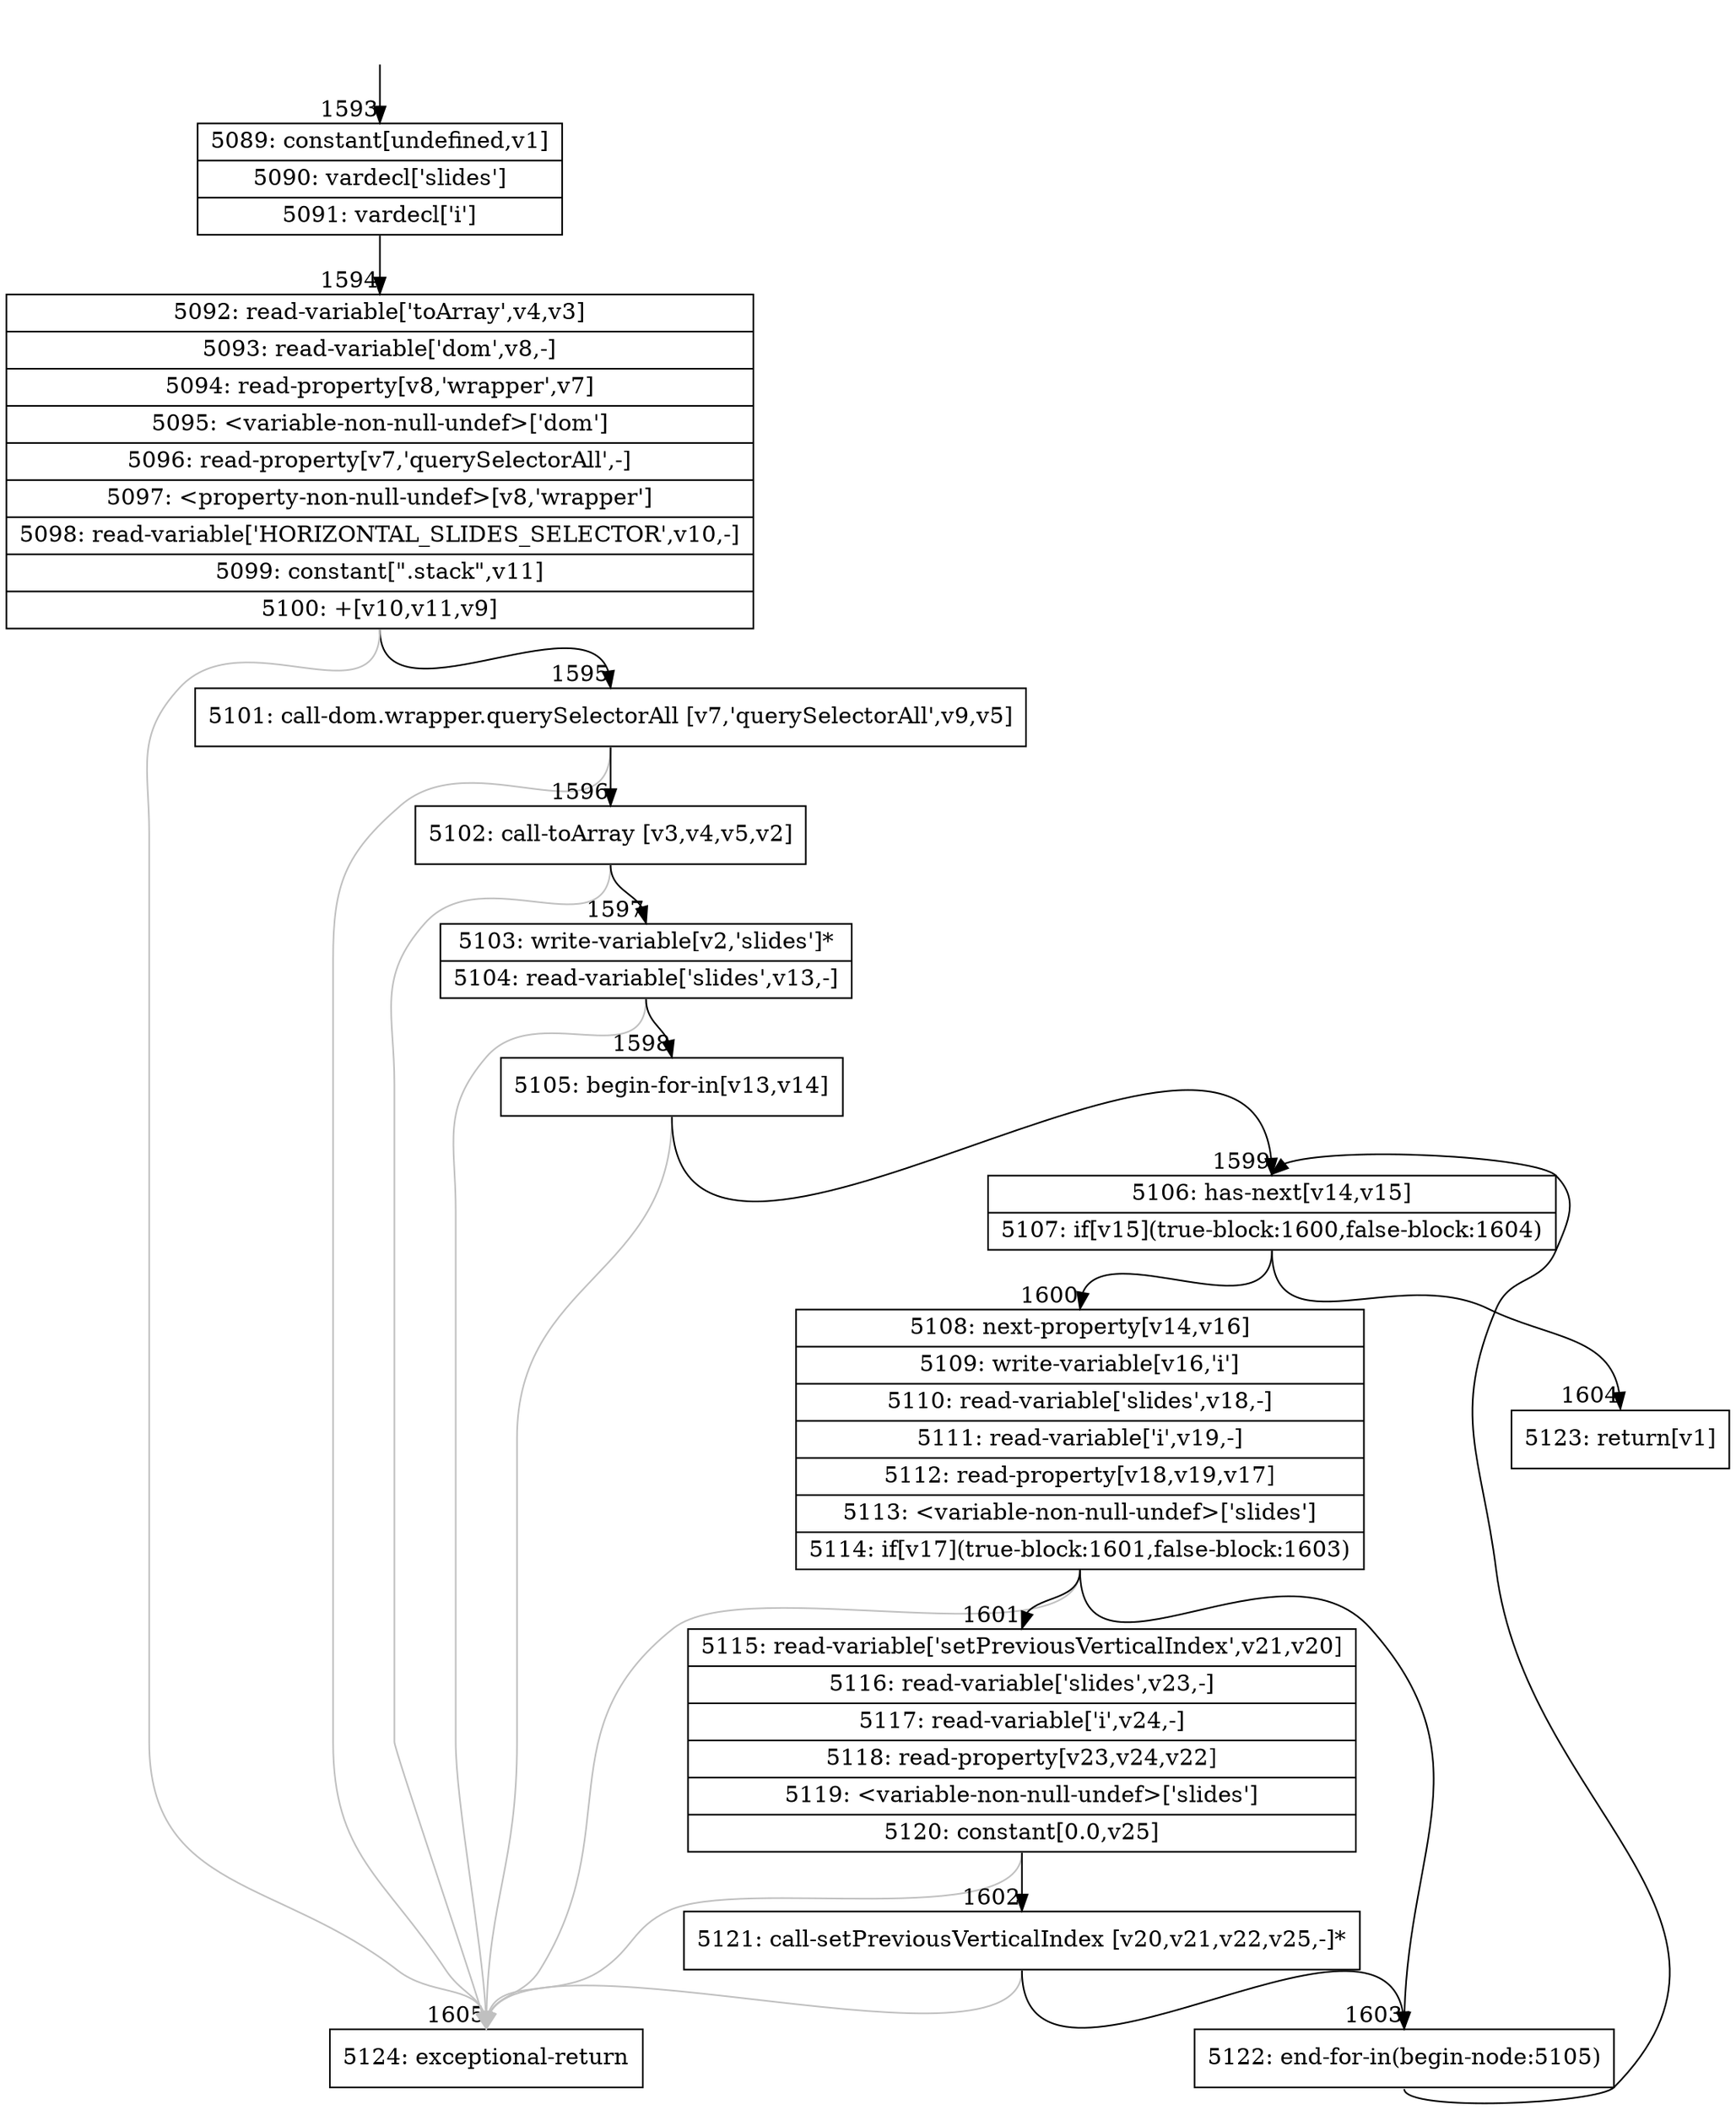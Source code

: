 digraph {
rankdir="TD"
BB_entry108[shape=none,label=""];
BB_entry108 -> BB1593 [tailport=s, headport=n, headlabel="    1593"]
BB1593 [shape=record label="{5089: constant[undefined,v1]|5090: vardecl['slides']|5091: vardecl['i']}" ] 
BB1593 -> BB1594 [tailport=s, headport=n, headlabel="      1594"]
BB1594 [shape=record label="{5092: read-variable['toArray',v4,v3]|5093: read-variable['dom',v8,-]|5094: read-property[v8,'wrapper',v7]|5095: \<variable-non-null-undef\>['dom']|5096: read-property[v7,'querySelectorAll',-]|5097: \<property-non-null-undef\>[v8,'wrapper']|5098: read-variable['HORIZONTAL_SLIDES_SELECTOR',v10,-]|5099: constant[\".stack\",v11]|5100: +[v10,v11,v9]}" ] 
BB1594 -> BB1595 [tailport=s, headport=n, headlabel="      1595"]
BB1594 -> BB1605 [tailport=s, headport=n, color=gray, headlabel="      1605"]
BB1595 [shape=record label="{5101: call-dom.wrapper.querySelectorAll [v7,'querySelectorAll',v9,v5]}" ] 
BB1595 -> BB1596 [tailport=s, headport=n, headlabel="      1596"]
BB1595 -> BB1605 [tailport=s, headport=n, color=gray]
BB1596 [shape=record label="{5102: call-toArray [v3,v4,v5,v2]}" ] 
BB1596 -> BB1597 [tailport=s, headport=n, headlabel="      1597"]
BB1596 -> BB1605 [tailport=s, headport=n, color=gray]
BB1597 [shape=record label="{5103: write-variable[v2,'slides']*|5104: read-variable['slides',v13,-]}" ] 
BB1597 -> BB1598 [tailport=s, headport=n, headlabel="      1598"]
BB1597 -> BB1605 [tailport=s, headport=n, color=gray]
BB1598 [shape=record label="{5105: begin-for-in[v13,v14]}" ] 
BB1598 -> BB1599 [tailport=s, headport=n, headlabel="      1599"]
BB1598 -> BB1605 [tailport=s, headport=n, color=gray]
BB1599 [shape=record label="{5106: has-next[v14,v15]|5107: if[v15](true-block:1600,false-block:1604)}" ] 
BB1599 -> BB1600 [tailport=s, headport=n, headlabel="      1600"]
BB1599 -> BB1604 [tailport=s, headport=n, headlabel="      1604"]
BB1600 [shape=record label="{5108: next-property[v14,v16]|5109: write-variable[v16,'i']|5110: read-variable['slides',v18,-]|5111: read-variable['i',v19,-]|5112: read-property[v18,v19,v17]|5113: \<variable-non-null-undef\>['slides']|5114: if[v17](true-block:1601,false-block:1603)}" ] 
BB1600 -> BB1601 [tailport=s, headport=n, headlabel="      1601"]
BB1600 -> BB1603 [tailport=s, headport=n, headlabel="      1603"]
BB1600 -> BB1605 [tailport=s, headport=n, color=gray]
BB1601 [shape=record label="{5115: read-variable['setPreviousVerticalIndex',v21,v20]|5116: read-variable['slides',v23,-]|5117: read-variable['i',v24,-]|5118: read-property[v23,v24,v22]|5119: \<variable-non-null-undef\>['slides']|5120: constant[0.0,v25]}" ] 
BB1601 -> BB1602 [tailport=s, headport=n, headlabel="      1602"]
BB1601 -> BB1605 [tailport=s, headport=n, color=gray]
BB1602 [shape=record label="{5121: call-setPreviousVerticalIndex [v20,v21,v22,v25,-]*}" ] 
BB1602 -> BB1603 [tailport=s, headport=n]
BB1602 -> BB1605 [tailport=s, headport=n, color=gray]
BB1603 [shape=record label="{5122: end-for-in(begin-node:5105)}" ] 
BB1603 -> BB1599 [tailport=s, headport=n]
BB1604 [shape=record label="{5123: return[v1]}" ] 
BB1605 [shape=record label="{5124: exceptional-return}" ] 
//#$~ 2136
}

